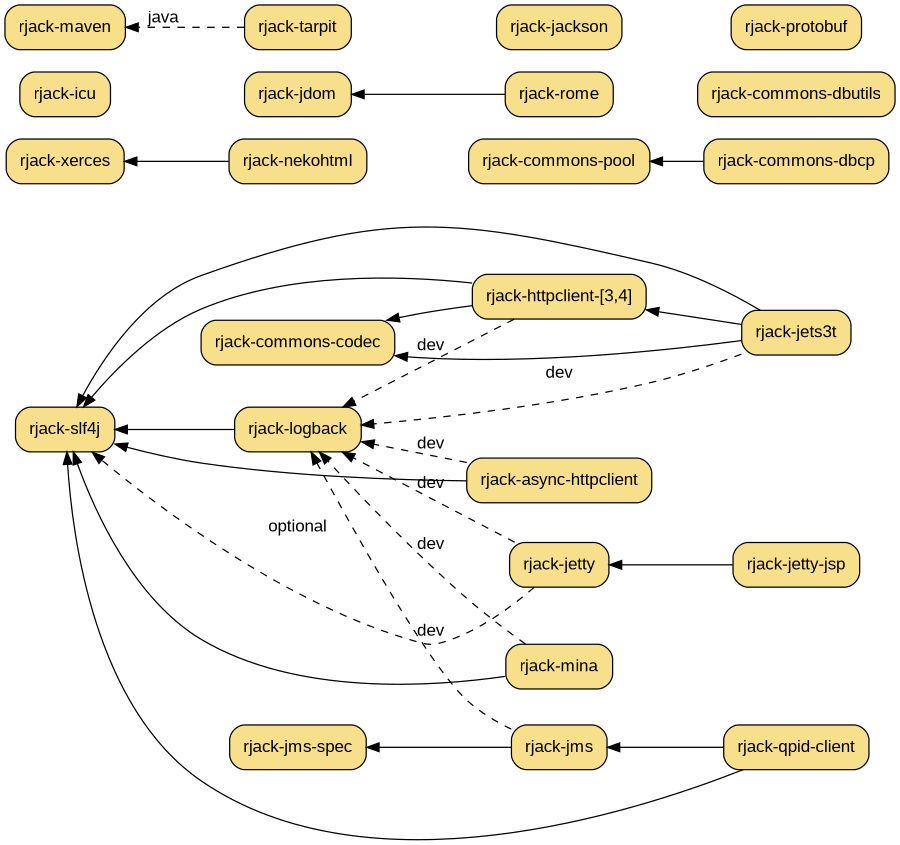 digraph "RJack Gem Dependency Graph" {
  bgcolor="transparent";
  rankdir=RL;
  size="6.0,6.0";
  node [ shape=box, style="filled,rounded", fillcolor="#f8df8b",
         fontname="Arial", margin="0.15,0.1" ];
  edge [ fontname="Arial" ];

  "rjack-jets3t"        [ target=_parent, URL="jets3t/" ];
  "rjack-nekohtml"      [ target=_parent, URL="nekohtml/", group=ml ];
  "rjack-rome"          [ target=_parent, URL="rome/", group=ml ];
  "rjack-jdom"          [ target=_parent, URL="jdom/", group=ml ];
  "rjack-xerces"        [ target=_parent, URL="xerces/", group=ml ];

  "rjack-httpclient"    [ target=_parent, URL="httpclient-3/",
                          shape=record, label="rjack-httpclient-[3,4]" ];

  "rjack-icu"           [ target=_parent, URL="icu/" ];

  "rjack-jetty"         [ target=_parent, URL="jetty/" ];
  "rjack-jetty-jsp"     [ target=_parent, URL="jetty-jsp/" ];

  "rjack-slf4j"         [ target=_parent, URL="slf4j/", group=log ];
  "rjack-logback"       [ target=_parent, URL="logback/", group=log ];

  "rjack-commons-codec" [ target=_parent, URL="commons-codec/", group=commons ];

  "rjack-jms-spec"      [ target=_parent, URL="jms-spec/", group=net ];
  "rjack-jms"           [ target=_parent, URL="jms/", group=net ];
  "rjack-mina"          [ target=_parent, URL="mina/", group=net ];
  "rjack-qpid-client"   [ target=_parent, URL="qpid-client/", group=net ];

  "rjack-commons-dbcp"  [ target=_parent, URL="commons-dbcp/", group=commons ];
  "rjack-commons-dbutils" [ target=_parent, URL="commons-dbutils/", group=commons ];

  "rjack-commons-pool"  [ target=_parent, URL="commons-pool/", group=commons ];
  "rjack-protobuf"      [ target=_parent, URL="protobuf/" ];

  "rjack-tarpit"        [ target=_parent, URL="tarpit/" ];
  "rjack-maven"         [ target=_parent, URL="maven/" ];

  "rjack-jackson"       [ target=_parent, URL="jackson/" ];

  "rjack-async-httpclient" [ target=_parent, URL="async-httpclient/" ];

  "rjack-tarpit"       -> "rjack-maven" [ style=dashed, label="java" ];

  "rjack-jets3t"       -> "rjack-logback" [ style=dashed, label="dev" ];
  "rjack-jets3t"       -> "rjack-httpclient";
  "rjack-jets3t"       -> "rjack-commons-codec";
  "rjack-jets3t"       -> "rjack-slf4j";
  "rjack-rome"         -> "rjack-jdom"
  "rjack-nekohtml"     -> "rjack-xerces"

  "rjack-httpclient"   -> "rjack-commons-codec";
  "rjack-httpclient"   -> "rjack-logback" [ style=dashed, label="dev" ];
  "rjack-httpclient"   -> "rjack-slf4j";

  "rjack-jetty-jsp"    -> "rjack-jetty";
  "rjack-jetty"        -> "rjack-logback" [ style=dashed, label="dev" ];
  "rjack-jetty"        -> "rjack-slf4j"   [ style=dashed, label="optional" ];

  "rjack-logback"      -> "rjack-slf4j";

  "rjack-jms"          -> "rjack-jms-spec";
  "rjack-jms"          -> "rjack-logback" [ style=dashed, label="dev" ];

  "rjack-mina"         -> "rjack-slf4j";
  "rjack-mina"         -> "rjack-logback" [ style=dashed, label="dev" ];

  "rjack-qpid-client"  -> "rjack-jms";
  "rjack-qpid-client"  -> "rjack-slf4j";
#  "rjack-qpid-client"  -> "rjack-logback" [ style=dashed, label="dev" ];

  "rjack-commons-dbcp" -> "rjack-commons-pool";

  "rjack-async-httpclient" -> "rjack-slf4j"
  "rjack-async-httpclient" -> "rjack-logback" [ style=dashed, label="dev" ];

# for fitting only
  "rjack-jackson"         -> "rjack-tarpit"   [ style=invis ];
  "rjack-jdom"            -> "rjack-icu"      [ style=invis ];
  "rjack-protobuf"        -> "rjack-jackson"  [ style=invis ];
  "rjack-commons-pool"    -> "rjack-nekohtml" [ style=invis ];
  "rjack-commons-dbutils" -> "rjack-rome"     [ style=invis ];
}
